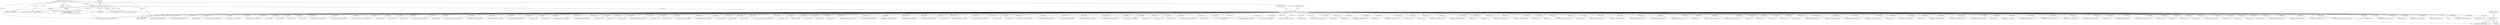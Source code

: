 digraph "0_tcpdump_bea2686c296b79609060a104cc139810785b0739@pointer" {
"1002953" [label="(Call,obj_tptr + 1)"];
"1000314" [label="(Call,obj_tptr=tptr+sizeof(struct rsvp_object_header))"];
"1000184" [label="(Call,(const struct rsvp_object_header *)tptr)"];
"1000148" [label="(MethodParameterIn,const u_char *tptr)"];
"1001288" [label="(Call,EXTRACT_16BITS(obj_tptr + 2))"];
"1002484" [label="(Call,obj_tptr+=sizeof(struct rsvp_obj_frr_t))"];
"1002952" [label="(Call,EXTRACT_24BITS(obj_tptr + 1))"];
"1001650" [label="(Call,obj_tptr + 2)"];
"1003377" [label="(Call,tptr+=rsvp_obj_len)"];
"1001853" [label="(Call,EXTRACT_32BITS(obj_tptr+8))"];
"1003231" [label="(Call,obj_tptr + 8)"];
"1000881" [label="(Call,ipaddr_string(ndo, obj_tptr))"];
"1001284" [label="(Call,EXTRACT_16BITS(obj_tptr+2))"];
"1001483" [label="(Call,obj_tptr+=*(obj_tptr+1))"];
"1000176" [label="(Block,)"];
"1000316" [label="(Call,tptr+sizeof(struct rsvp_object_header))"];
"1001617" [label="(Call,obj_tptr + 4 + i)"];
"1000795" [label="(Call,EXTRACT_32BITS(obj_tptr))"];
"1001148" [label="(Call,EXTRACT_16BITS(obj_tptr + 10))"];
"1002057" [label="(Call,obj_tptr+=4)"];
"1001191" [label="(Call,EXTRACT_32BITS(obj_tptr+4))"];
"1001661" [label="(Call,obj_tptr+=4+*(obj_tptr+3))"];
"1001932" [label="(Call,ipaddr_string(ndo, obj_tptr))"];
"1001377" [label="(Call,obj_tptr+6)"];
"1001285" [label="(Call,obj_tptr+2)"];
"1001179" [label="(Call,obj_tptr + 2)"];
"1000844" [label="(Call,obj_tptr+1)"];
"1002009" [label="(Call,EXTRACT_32BITS(obj_tptr))"];
"1001840" [label="(Call,EXTRACT_32BITS(obj_tptr+4))"];
"1002953" [label="(Call,obj_tptr + 1)"];
"1002390" [label="(Call,(const struct rsvp_obj_frr_t *)obj_tptr)"];
"1001880" [label="(Call,obj_tptr + 4)"];
"1001073" [label="(Call,obj_tptr+=4)"];
"1001277" [label="(Call,obj_tptr+1)"];
"1000843" [label="(Call,EXTRACT_24BITS(obj_tptr+1))"];
"1001199" [label="(Call,obj_tptr+8)"];
"1001799" [label="(Call,ip6addr_string(ndo, obj_tptr + 4))"];
"1002829" [label="(Call,EXTRACT_16BITS(obj_tptr+2))"];
"1002679" [label="(Call,ipaddr_string(ndo, obj_tptr))"];
"1001473" [label="(Call,EXTRACT_32BITS(obj_tptr + 4))"];
"1003368" [label="(Call,tptr + sizeof(struct rsvp_object_header))"];
"1001780" [label="(Call,obj_tptr + 4)"];
"1001096" [label="(Call,obj_tptr + 2)"];
"1000315" [label="(Identifier,obj_tptr)"];
"1000463" [label="(Call,ip6addr_string(ndo, obj_tptr))"];
"1002769" [label="(Call,ip6addr_string(ndo, obj_tptr))"];
"1000314" [label="(Call,obj_tptr=tptr+sizeof(struct rsvp_object_header))"];
"1003237" [label="(Call,obj_tptr+=12)"];
"1001638" [label="(Call,obj_tptr+1)"];
"1001646" [label="(Call,obj_tptr+2)"];
"1001128" [label="(Call,EXTRACT_16BITS(obj_tptr + 6))"];
"1001323" [label="(Call,obj_tptr + 1)"];
"1001067" [label="(Call,obj_tptr + 2)"];
"1002280" [label="(Call,ip6addr_string(ndo, obj_tptr))"];
"1001208" [label="(Call,EXTRACT_16BITS(obj_tptr+4))"];
"1001149" [label="(Call,obj_tptr + 10)"];
"1001854" [label="(Call,obj_tptr+8)"];
"1002662" [label="(Call,obj_tptr+5)"];
"1002955" [label="(Literal,1)"];
"1003008" [label="(Call,(const struct rsvp_obj_integrity_t *)obj_tptr)"];
"1002053" [label="(Call,obj_tptr + 2)"];
"1002568" [label="(Call,obj_tptr+=16)"];
"1002752" [label="(Call,obj_tptr+17)"];
"1002668" [label="(Call,obj_tptr+6)"];
"1002959" [label="(Call,obj_tptr+=4)"];
"1001879" [label="(Call,EXTRACT_32BITS(obj_tptr + 4))"];
"1000499" [label="(Call,EXTRACT_32BITS(obj_tptr))"];
"1000941" [label="(Call,ip6addr_string(ndo, obj_tptr))"];
"1002323" [label="(Call,ipaddr_string(ndo, obj_tptr))"];
"1001516" [label="(Call,EXTRACT_32BITS(obj_tptr))"];
"1001470" [label="(Call,obj_tptr+3)"];
"1003300" [label="(Call,ipaddr_string(ndo, obj_tptr))"];
"1001847" [label="(Call,EXTRACT_32BITS(obj_tptr+4))"];
"1002736" [label="(Call,obj_tptr+=8)"];
"1001453" [label="(Call,obj_tptr+2)"];
"1001198" [label="(Call,EXTRACT_32BITS(obj_tptr+8))"];
"1002757" [label="(Call,EXTRACT_16BITS(obj_tptr+18))"];
"1001706" [label="(Call,EXTRACT_16BITS(obj_tptr))"];
"1001122" [label="(Call,EXTRACT_16BITS(obj_tptr+4))"];
"1001778" [label="(Call,ipaddr_string(ndo, obj_tptr + 4))"];
"1000182" [label="(Call,rsvp_obj_header = (const struct rsvp_object_header *)tptr)"];
"1000534" [label="(Call,ipaddr_string(ndo, obj_tptr))"];
"1001107" [label="(Call,obj_tptr + 4)"];
"1001156" [label="(Call,obj_tptr+=12)"];
"1001474" [label="(Call,obj_tptr + 4)"];
"1003230" [label="(Call,EXTRACT_32BITS(obj_tptr + 8))"];
"1001209" [label="(Call,obj_tptr+4)"];
"1003350" [label="(Call,print_unknown_data(ndo, obj_tptr, \"\n\t    \", obj_tlen))"];
"1001968" [label="(Call,ip6addr_string(ndo, obj_tptr))"];
"1000616" [label="(Call,ipaddr_string(ndo, obj_tptr))"];
"1002595" [label="(Call,ipaddr_string(ndo, obj_tptr))"];
"1002758" [label="(Call,obj_tptr+18)"];
"1003409" [label="(MethodReturn,RET)"];
"1000410" [label="(Call,ip6addr_string(ndo, obj_tptr))"];
"1001448" [label="(Call,obj_tptr+2)"];
"1003366" [label="(Call,print_unknown_data(ndo, tptr + sizeof(struct rsvp_object_header), \"\n\t    \", /* FIXME indentation */\n                               rsvp_obj_len - sizeof(struct rsvp_object_header)))"];
"1001407" [label="(Call,obj_tptr+2)"];
"1002841" [label="(Call,EXTRACT_16BITS(obj_tptr))"];
"1001841" [label="(Call,obj_tptr+4)"];
"1002052" [label="(Call,EXTRACT_16BITS(obj_tptr + 2))"];
"1002806" [label="(Call,obj_tptr+=20)"];
"1000148" [label="(MethodParameterIn,const u_char *tptr)"];
"1000184" [label="(Call,(const struct rsvp_object_header *)tptr)"];
"1001143" [label="(Call,obj_tptr+8)"];
"1002190" [label="(Call,ip6addr_string(ndo, obj_tptr))"];
"1000984" [label="(Call,ipaddr_string(ndo, obj_tptr))"];
"1001419" [label="(Call,obj_tptr + 7)"];
"1000321" [label="(Identifier,obj_tlen)"];
"1001129" [label="(Call,obj_tptr + 6)"];
"1002353" [label="(Call,ipaddr_string(ndo, obj_tptr))"];
"1002160" [label="(Call,ipaddr_string(ndo, obj_tptr))"];
"1003227" [label="(Call,obj_tptr+4)"];
"1000186" [label="(Identifier,tptr)"];
"1001486" [label="(Call,obj_tptr+1)"];
"1001142" [label="(Call,EXTRACT_16BITS(obj_tptr+8))"];
"1003245" [label="(Call,obj_tptr+=4)"];
"1002220" [label="(Call,ip6addr_string(ndo, obj_tptr))"];
"1002250" [label="(Call,ipaddr_string(ndo, obj_tptr))"];
"1002667" [label="(Call,EXTRACT_16BITS(obj_tptr+6))"];
"1000681" [label="(Call,ipaddr_string(ndo, obj_tptr))"];
"1001221" [label="(Call,EXTRACT_16BITS(obj_tptr + 4))"];
"1001480" [label="(Call,obj_tptr+1)"];
"1000911" [label="(Call,ip6addr_string(ndo, obj_tptr))"];
"1001178" [label="(Call,EXTRACT_16BITS(obj_tptr + 2))"];
"1001412" [label="(Call,obj_tptr+6)"];
"1001801" [label="(Call,obj_tptr + 4)"];
"1001289" [label="(Call,obj_tptr + 2)"];
"1001858" [label="(Call,obj_tptr + 12)"];
"1001123" [label="(Call,obj_tptr+4)"];
"1003156" [label="(Call,EXTRACT_32BITS(obj_tptr))"];
"1000644" [label="(Call,ip6addr_string(ndo, obj_tptr))"];
"1001014" [label="(Call,ipaddr_string(ndo, obj_tptr))"];
"1001405" [label="(Call,ipaddr_string(ndo, obj_tptr+2))"];
"1000852" [label="(Call,obj_tptr+=4)"];
"1000770" [label="(Call,EXTRACT_32BITS(obj_tptr))"];
"1001666" [label="(Call,obj_tptr+3)"];
"1002954" [label="(Identifier,obj_tptr)"];
"1003325" [label="(Call,ip6addr_string(ndo, obj_tptr))"];
"1003226" [label="(Call,EXTRACT_32BITS(obj_tptr+4))"];
"1000363" [label="(Call,ipaddr_string(ndo, obj_tptr))"];
"1001587" [label="(Call,obj_tptr+3)"];
"1001893" [label="(Call,obj_tptr+=subobj_len)"];
"1001095" [label="(Call,EXTRACT_16BITS(obj_tptr + 2))"];
"1001857" [label="(Call,EXTRACT_32BITS(obj_tptr + 12))"];
"1000746" [label="(Call,EXTRACT_32BITS(obj_tptr))"];
"1000709" [label="(Call,ip6addr_string(ndo, obj_tptr))"];
"1001222" [label="(Call,obj_tptr + 4)"];
"1001554" [label="(Call,EXTRACT_32BITS(obj_tptr))"];
"1001066" [label="(Call,EXTRACT_16BITS(obj_tptr + 2))"];
"1001233" [label="(Call,obj_tptr+=12)"];
"1001272" [label="(Call,obj_tptr+1)"];
"1001295" [label="(Call,obj_tptr+=4)"];
"1002830" [label="(Call,obj_tptr+2)"];
"1003185" [label="(Call,EXTRACT_16BITS(obj_tptr))"];
"1001462" [label="(Call,obj_tptr+3)"];
"1001192" [label="(Call,obj_tptr+4)"];
"1001848" [label="(Call,obj_tptr+4)"];
"1001658" [label="(Call,obj_tptr+3)"];
"1002621" [label="(Call,ND_TCHECK_32BITS(obj_tptr))"];
"1000571" [label="(Call,ipaddr_string(ndo, obj_tptr))"];
"1002953" -> "1002952"  [label="AST: "];
"1002953" -> "1002955"  [label="CFG: "];
"1002954" -> "1002953"  [label="AST: "];
"1002955" -> "1002953"  [label="AST: "];
"1002952" -> "1002953"  [label="CFG: "];
"1000314" -> "1002953"  [label="DDG: obj_tptr"];
"1000314" -> "1000176"  [label="AST: "];
"1000314" -> "1000316"  [label="CFG: "];
"1000315" -> "1000314"  [label="AST: "];
"1000316" -> "1000314"  [label="AST: "];
"1000321" -> "1000314"  [label="CFG: "];
"1000314" -> "1003409"  [label="DDG: obj_tptr"];
"1000314" -> "1003409"  [label="DDG: tptr+sizeof(struct rsvp_object_header)"];
"1000184" -> "1000314"  [label="DDG: tptr"];
"1000148" -> "1000314"  [label="DDG: tptr"];
"1000314" -> "1000363"  [label="DDG: obj_tptr"];
"1000314" -> "1000410"  [label="DDG: obj_tptr"];
"1000314" -> "1000463"  [label="DDG: obj_tptr"];
"1000314" -> "1000499"  [label="DDG: obj_tptr"];
"1000314" -> "1000534"  [label="DDG: obj_tptr"];
"1000314" -> "1000571"  [label="DDG: obj_tptr"];
"1000314" -> "1000616"  [label="DDG: obj_tptr"];
"1000314" -> "1000644"  [label="DDG: obj_tptr"];
"1000314" -> "1000681"  [label="DDG: obj_tptr"];
"1000314" -> "1000709"  [label="DDG: obj_tptr"];
"1000314" -> "1000746"  [label="DDG: obj_tptr"];
"1000314" -> "1000770"  [label="DDG: obj_tptr"];
"1000314" -> "1000795"  [label="DDG: obj_tptr"];
"1000314" -> "1000843"  [label="DDG: obj_tptr"];
"1000314" -> "1000844"  [label="DDG: obj_tptr"];
"1000314" -> "1000852"  [label="DDG: obj_tptr"];
"1000314" -> "1000881"  [label="DDG: obj_tptr"];
"1000314" -> "1000911"  [label="DDG: obj_tptr"];
"1000314" -> "1000941"  [label="DDG: obj_tptr"];
"1000314" -> "1000984"  [label="DDG: obj_tptr"];
"1000314" -> "1001014"  [label="DDG: obj_tptr"];
"1000314" -> "1001066"  [label="DDG: obj_tptr"];
"1000314" -> "1001067"  [label="DDG: obj_tptr"];
"1000314" -> "1001073"  [label="DDG: obj_tptr"];
"1000314" -> "1001095"  [label="DDG: obj_tptr"];
"1000314" -> "1001096"  [label="DDG: obj_tptr"];
"1000314" -> "1001107"  [label="DDG: obj_tptr"];
"1000314" -> "1001122"  [label="DDG: obj_tptr"];
"1000314" -> "1001123"  [label="DDG: obj_tptr"];
"1000314" -> "1001128"  [label="DDG: obj_tptr"];
"1000314" -> "1001129"  [label="DDG: obj_tptr"];
"1000314" -> "1001142"  [label="DDG: obj_tptr"];
"1000314" -> "1001143"  [label="DDG: obj_tptr"];
"1000314" -> "1001148"  [label="DDG: obj_tptr"];
"1000314" -> "1001149"  [label="DDG: obj_tptr"];
"1000314" -> "1001156"  [label="DDG: obj_tptr"];
"1000314" -> "1001178"  [label="DDG: obj_tptr"];
"1000314" -> "1001179"  [label="DDG: obj_tptr"];
"1000314" -> "1001191"  [label="DDG: obj_tptr"];
"1000314" -> "1001192"  [label="DDG: obj_tptr"];
"1000314" -> "1001198"  [label="DDG: obj_tptr"];
"1000314" -> "1001199"  [label="DDG: obj_tptr"];
"1000314" -> "1001208"  [label="DDG: obj_tptr"];
"1000314" -> "1001209"  [label="DDG: obj_tptr"];
"1000314" -> "1001221"  [label="DDG: obj_tptr"];
"1000314" -> "1001222"  [label="DDG: obj_tptr"];
"1000314" -> "1001233"  [label="DDG: obj_tptr"];
"1000314" -> "1001272"  [label="DDG: obj_tptr"];
"1000314" -> "1001277"  [label="DDG: obj_tptr"];
"1000314" -> "1001284"  [label="DDG: obj_tptr"];
"1000314" -> "1001285"  [label="DDG: obj_tptr"];
"1000314" -> "1001288"  [label="DDG: obj_tptr"];
"1000314" -> "1001289"  [label="DDG: obj_tptr"];
"1000314" -> "1001295"  [label="DDG: obj_tptr"];
"1000314" -> "1001323"  [label="DDG: obj_tptr"];
"1000314" -> "1001377"  [label="DDG: obj_tptr"];
"1000314" -> "1001405"  [label="DDG: obj_tptr"];
"1000314" -> "1001407"  [label="DDG: obj_tptr"];
"1000314" -> "1001412"  [label="DDG: obj_tptr"];
"1000314" -> "1001419"  [label="DDG: obj_tptr"];
"1000314" -> "1001448"  [label="DDG: obj_tptr"];
"1000314" -> "1001453"  [label="DDG: obj_tptr"];
"1000314" -> "1001462"  [label="DDG: obj_tptr"];
"1000314" -> "1001470"  [label="DDG: obj_tptr"];
"1000314" -> "1001473"  [label="DDG: obj_tptr"];
"1000314" -> "1001474"  [label="DDG: obj_tptr"];
"1000314" -> "1001480"  [label="DDG: obj_tptr"];
"1000314" -> "1001483"  [label="DDG: obj_tptr"];
"1000314" -> "1001486"  [label="DDG: obj_tptr"];
"1000314" -> "1001516"  [label="DDG: obj_tptr"];
"1000314" -> "1001554"  [label="DDG: obj_tptr"];
"1000314" -> "1001587"  [label="DDG: obj_tptr"];
"1000314" -> "1001617"  [label="DDG: obj_tptr"];
"1000314" -> "1001638"  [label="DDG: obj_tptr"];
"1000314" -> "1001646"  [label="DDG: obj_tptr"];
"1000314" -> "1001650"  [label="DDG: obj_tptr"];
"1000314" -> "1001658"  [label="DDG: obj_tptr"];
"1000314" -> "1001661"  [label="DDG: obj_tptr"];
"1000314" -> "1001666"  [label="DDG: obj_tptr"];
"1000314" -> "1001706"  [label="DDG: obj_tptr"];
"1000314" -> "1001778"  [label="DDG: obj_tptr"];
"1000314" -> "1001780"  [label="DDG: obj_tptr"];
"1000314" -> "1001799"  [label="DDG: obj_tptr"];
"1000314" -> "1001801"  [label="DDG: obj_tptr"];
"1000314" -> "1001840"  [label="DDG: obj_tptr"];
"1000314" -> "1001841"  [label="DDG: obj_tptr"];
"1000314" -> "1001847"  [label="DDG: obj_tptr"];
"1000314" -> "1001848"  [label="DDG: obj_tptr"];
"1000314" -> "1001853"  [label="DDG: obj_tptr"];
"1000314" -> "1001854"  [label="DDG: obj_tptr"];
"1000314" -> "1001857"  [label="DDG: obj_tptr"];
"1000314" -> "1001858"  [label="DDG: obj_tptr"];
"1000314" -> "1001879"  [label="DDG: obj_tptr"];
"1000314" -> "1001880"  [label="DDG: obj_tptr"];
"1000314" -> "1001893"  [label="DDG: obj_tptr"];
"1000314" -> "1001932"  [label="DDG: obj_tptr"];
"1000314" -> "1001968"  [label="DDG: obj_tptr"];
"1000314" -> "1002009"  [label="DDG: obj_tptr"];
"1000314" -> "1002052"  [label="DDG: obj_tptr"];
"1000314" -> "1002053"  [label="DDG: obj_tptr"];
"1000314" -> "1002057"  [label="DDG: obj_tptr"];
"1000314" -> "1002160"  [label="DDG: obj_tptr"];
"1000314" -> "1002190"  [label="DDG: obj_tptr"];
"1000314" -> "1002220"  [label="DDG: obj_tptr"];
"1000314" -> "1002250"  [label="DDG: obj_tptr"];
"1000314" -> "1002280"  [label="DDG: obj_tptr"];
"1000314" -> "1002323"  [label="DDG: obj_tptr"];
"1000314" -> "1002353"  [label="DDG: obj_tptr"];
"1000314" -> "1002390"  [label="DDG: obj_tptr"];
"1000314" -> "1002484"  [label="DDG: obj_tptr"];
"1000314" -> "1002568"  [label="DDG: obj_tptr"];
"1000314" -> "1002595"  [label="DDG: obj_tptr"];
"1000314" -> "1002621"  [label="DDG: obj_tptr"];
"1000314" -> "1002662"  [label="DDG: obj_tptr"];
"1000314" -> "1002667"  [label="DDG: obj_tptr"];
"1000314" -> "1002668"  [label="DDG: obj_tptr"];
"1000314" -> "1002679"  [label="DDG: obj_tptr"];
"1000314" -> "1002736"  [label="DDG: obj_tptr"];
"1000314" -> "1002752"  [label="DDG: obj_tptr"];
"1000314" -> "1002757"  [label="DDG: obj_tptr"];
"1000314" -> "1002758"  [label="DDG: obj_tptr"];
"1000314" -> "1002769"  [label="DDG: obj_tptr"];
"1000314" -> "1002806"  [label="DDG: obj_tptr"];
"1000314" -> "1002829"  [label="DDG: obj_tptr"];
"1000314" -> "1002830"  [label="DDG: obj_tptr"];
"1000314" -> "1002841"  [label="DDG: obj_tptr"];
"1000314" -> "1002952"  [label="DDG: obj_tptr"];
"1000314" -> "1002959"  [label="DDG: obj_tptr"];
"1000314" -> "1003008"  [label="DDG: obj_tptr"];
"1000314" -> "1003156"  [label="DDG: obj_tptr"];
"1000314" -> "1003185"  [label="DDG: obj_tptr"];
"1000314" -> "1003226"  [label="DDG: obj_tptr"];
"1000314" -> "1003227"  [label="DDG: obj_tptr"];
"1000314" -> "1003230"  [label="DDG: obj_tptr"];
"1000314" -> "1003231"  [label="DDG: obj_tptr"];
"1000314" -> "1003237"  [label="DDG: obj_tptr"];
"1000314" -> "1003245"  [label="DDG: obj_tptr"];
"1000314" -> "1003300"  [label="DDG: obj_tptr"];
"1000314" -> "1003325"  [label="DDG: obj_tptr"];
"1000314" -> "1003350"  [label="DDG: obj_tptr"];
"1000184" -> "1000182"  [label="AST: "];
"1000184" -> "1000186"  [label="CFG: "];
"1000185" -> "1000184"  [label="AST: "];
"1000186" -> "1000184"  [label="AST: "];
"1000182" -> "1000184"  [label="CFG: "];
"1000184" -> "1003409"  [label="DDG: tptr"];
"1000184" -> "1000182"  [label="DDG: tptr"];
"1000148" -> "1000184"  [label="DDG: tptr"];
"1000184" -> "1000316"  [label="DDG: tptr"];
"1000184" -> "1003366"  [label="DDG: tptr"];
"1000184" -> "1003368"  [label="DDG: tptr"];
"1000184" -> "1003377"  [label="DDG: tptr"];
"1000148" -> "1000144"  [label="AST: "];
"1000148" -> "1003409"  [label="DDG: tptr"];
"1000148" -> "1000316"  [label="DDG: tptr"];
"1000148" -> "1003366"  [label="DDG: tptr"];
"1000148" -> "1003368"  [label="DDG: tptr"];
"1000148" -> "1003377"  [label="DDG: tptr"];
}
